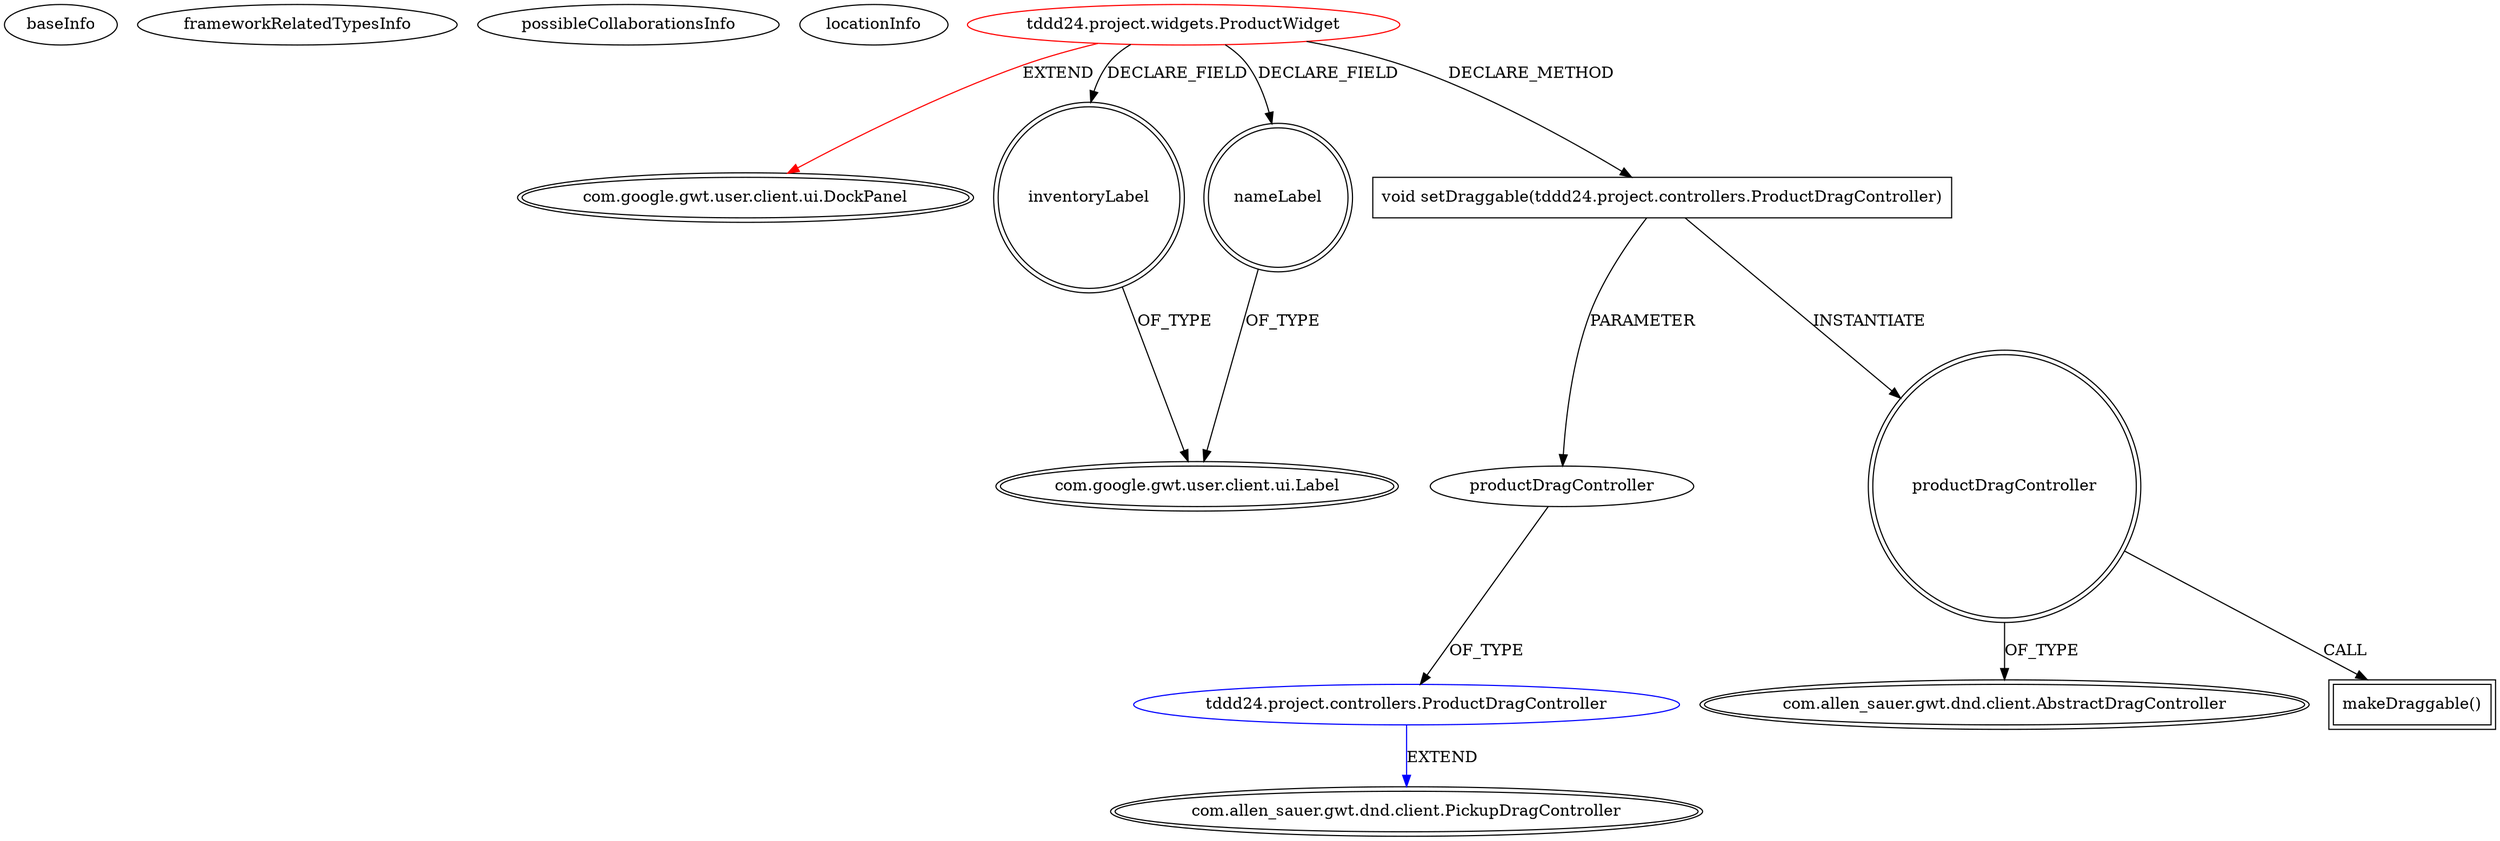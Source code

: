 digraph {
baseInfo[graphId=73,category="extension_graph",isAnonymous=false,possibleRelation=true]
frameworkRelatedTypesInfo[0="com.google.gwt.user.client.ui.DockPanel"]
possibleCollaborationsInfo[0="73~CLIENT_METHOD_DECLARATION-PARAMETER_DECLARATION-~com.google.gwt.user.client.ui.DockPanel ~com.allen_sauer.gwt.dnd.client.PickupDragController ~false~false"]
locationInfo[projectName="CarlRazmus-WebStore",filePath="/CarlRazmus-WebStore/WebStore-master/src/tddd24/project/widgets/ProductWidget.java",contextSignature="ProductWidget",graphId="73"]
0[label="tddd24.project.widgets.ProductWidget",vertexType="ROOT_CLIENT_CLASS_DECLARATION",isFrameworkType=false,color=red]
1[label="com.google.gwt.user.client.ui.DockPanel",vertexType="FRAMEWORK_CLASS_TYPE",isFrameworkType=true,peripheries=2]
2[label="inventoryLabel",vertexType="FIELD_DECLARATION",isFrameworkType=true,peripheries=2,shape=circle]
3[label="com.google.gwt.user.client.ui.Label",vertexType="FRAMEWORK_CLASS_TYPE",isFrameworkType=true,peripheries=2]
4[label="nameLabel",vertexType="FIELD_DECLARATION",isFrameworkType=true,peripheries=2,shape=circle]
34[label="void setDraggable(tddd24.project.controllers.ProductDragController)",vertexType="CLIENT_METHOD_DECLARATION",isFrameworkType=false,shape=box]
35[label="productDragController",vertexType="PARAMETER_DECLARATION",isFrameworkType=false]
36[label="tddd24.project.controllers.ProductDragController",vertexType="REFERENCE_CLIENT_CLASS_DECLARATION",isFrameworkType=false,color=blue]
37[label="com.allen_sauer.gwt.dnd.client.PickupDragController",vertexType="FRAMEWORK_CLASS_TYPE",isFrameworkType=true,peripheries=2]
38[label="productDragController",vertexType="VARIABLE_EXPRESION",isFrameworkType=true,peripheries=2,shape=circle]
40[label="com.allen_sauer.gwt.dnd.client.AbstractDragController",vertexType="FRAMEWORK_CLASS_TYPE",isFrameworkType=true,peripheries=2]
39[label="makeDraggable()",vertexType="INSIDE_CALL",isFrameworkType=true,peripheries=2,shape=box]
0->1[label="EXTEND",color=red]
0->2[label="DECLARE_FIELD"]
2->3[label="OF_TYPE"]
0->4[label="DECLARE_FIELD"]
4->3[label="OF_TYPE"]
0->34[label="DECLARE_METHOD"]
36->37[label="EXTEND",color=blue]
35->36[label="OF_TYPE"]
34->35[label="PARAMETER"]
34->38[label="INSTANTIATE"]
38->40[label="OF_TYPE"]
38->39[label="CALL"]
}
